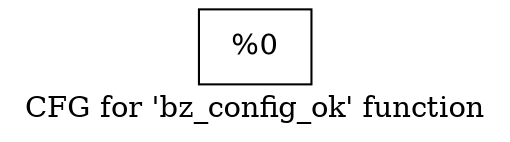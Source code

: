 digraph "CFG for 'bz_config_ok' function" {
	label="CFG for 'bz_config_ok' function";

	Node0x18da4f0 [shape=record,label="{%0}"];
}
